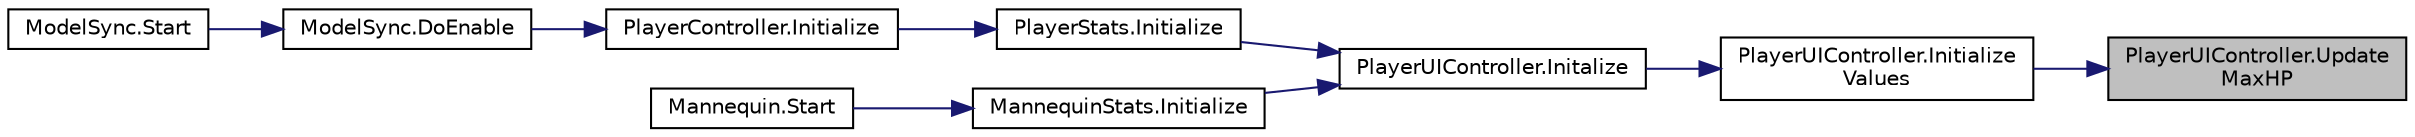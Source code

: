 digraph "PlayerUIController.UpdateMaxHP"
{
 // INTERACTIVE_SVG=YES
 // LATEX_PDF_SIZE
  edge [fontname="Helvetica",fontsize="10",labelfontname="Helvetica",labelfontsize="10"];
  node [fontname="Helvetica",fontsize="10",shape=record];
  rankdir="RL";
  Node1 [label="PlayerUIController.Update\lMaxHP",height=0.2,width=0.4,color="black", fillcolor="grey75", style="filled", fontcolor="black",tooltip=" "];
  Node1 -> Node2 [dir="back",color="midnightblue",fontsize="10",style="solid",fontname="Helvetica"];
  Node2 [label="PlayerUIController.Initialize\lValues",height=0.2,width=0.4,color="black", fillcolor="white", style="filled",URL="$class_player_u_i_controller.html#aa5b61a93967fa5ce39bfd950a9e9d584",tooltip="Initializes all the values into the Image and Text."];
  Node2 -> Node3 [dir="back",color="midnightblue",fontsize="10",style="solid",fontname="Helvetica"];
  Node3 [label="PlayerUIController.Initalize",height=0.2,width=0.4,color="black", fillcolor="white", style="filled",URL="$class_player_u_i_controller.html#ab6ed746dec17fdf763bc4ec1d713db7f",tooltip="Initializes all the values and colors for this Player."];
  Node3 -> Node4 [dir="back",color="midnightblue",fontsize="10",style="solid",fontname="Helvetica"];
  Node4 [label="PlayerStats.Initialize",height=0.2,width=0.4,color="black", fillcolor="white", style="filled",URL="$class_player_stats.html#ae874ab5cbb490cbdcf3f5613b8bc2240",tooltip="Initialize the actual Stats of the Player."];
  Node4 -> Node5 [dir="back",color="midnightblue",fontsize="10",style="solid",fontname="Helvetica"];
  Node5 [label="PlayerController.Initialize",height=0.2,width=0.4,color="black", fillcolor="white", style="filled",URL="$class_player_controller.html#a75e94e4fd555e57e55ab4b7e54024dcf",tooltip="Initialize the PlayerController."];
  Node5 -> Node6 [dir="back",color="midnightblue",fontsize="10",style="solid",fontname="Helvetica"];
  Node6 [label="ModelSync.DoEnable",height=0.2,width=0.4,color="black", fillcolor="white", style="filled",URL="$class_model_sync.html#ab8359f73ae31a7f926c80ebcd7e9444a",tooltip="This starts all the initialization chain for the player."];
  Node6 -> Node7 [dir="back",color="midnightblue",fontsize="10",style="solid",fontname="Helvetica"];
  Node7 [label="ModelSync.Start",height=0.2,width=0.4,color="black", fillcolor="white", style="filled",URL="$class_model_sync.html#a47be08ee3bbd2a173514e74da3dd65cb",tooltip=" "];
  Node3 -> Node8 [dir="back",color="midnightblue",fontsize="10",style="solid",fontname="Helvetica"];
  Node8 [label="MannequinStats.Initialize",height=0.2,width=0.4,color="black", fillcolor="white", style="filled",URL="$class_mannequin_stats.html#a0cecf416149ad28539cb696fad4ae175",tooltip=" "];
  Node8 -> Node9 [dir="back",color="midnightblue",fontsize="10",style="solid",fontname="Helvetica"];
  Node9 [label="Mannequin.Start",height=0.2,width=0.4,color="black", fillcolor="white", style="filled",URL="$class_mannequin.html#af638d1036ae3aee689fe03b43cea0df5",tooltip=" "];
}
